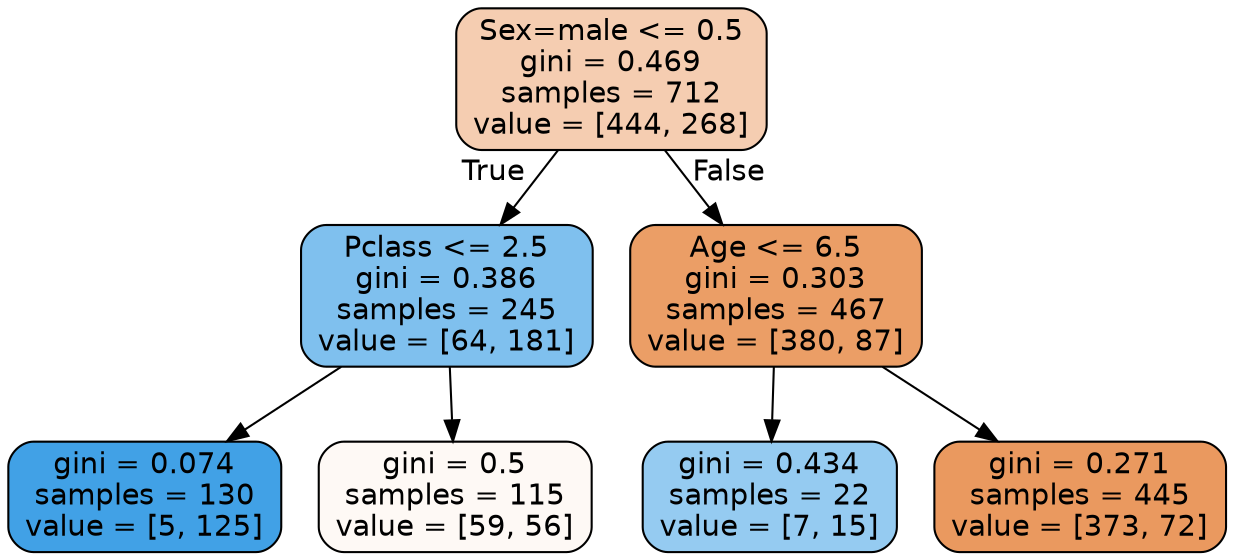 digraph Tree {
node [shape=box, style="filled, rounded", color="black", fontname=helvetica] ;
edge [fontname=helvetica] ;
0 [label="Sex=male <= 0.5\ngini = 0.469\nsamples = 712\nvalue = [444, 268]", fillcolor="#f5cdb1"] ;
1 [label="Pclass <= 2.5\ngini = 0.386\nsamples = 245\nvalue = [64, 181]", fillcolor="#7fc0ee"] ;
0 -> 1 [labeldistance=2.5, labelangle=45, headlabel="True"] ;
2 [label="gini = 0.074\nsamples = 130\nvalue = [5, 125]", fillcolor="#41a1e6"] ;
1 -> 2 ;
3 [label="gini = 0.5\nsamples = 115\nvalue = [59, 56]", fillcolor="#fef9f5"] ;
1 -> 3 ;
4 [label="Age <= 6.5\ngini = 0.303\nsamples = 467\nvalue = [380, 87]", fillcolor="#eb9e66"] ;
0 -> 4 [labeldistance=2.5, labelangle=-45, headlabel="False"] ;
5 [label="gini = 0.434\nsamples = 22\nvalue = [7, 15]", fillcolor="#95cbf1"] ;
4 -> 5 ;
6 [label="gini = 0.271\nsamples = 445\nvalue = [373, 72]", fillcolor="#ea995f"] ;
4 -> 6 ;
}